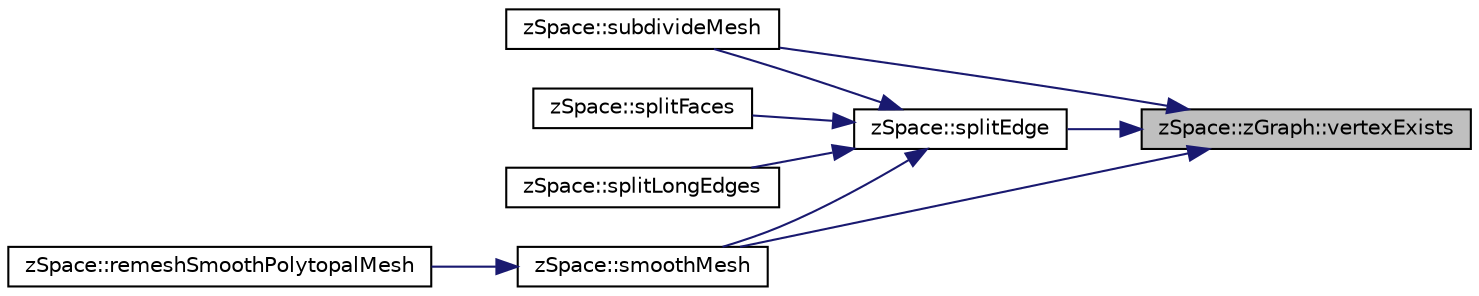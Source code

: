 digraph "zSpace::zGraph::vertexExists"
{
 // LATEX_PDF_SIZE
  edge [fontname="Helvetica",fontsize="10",labelfontname="Helvetica",labelfontsize="10"];
  node [fontname="Helvetica",fontsize="10",shape=record];
  rankdir="RL";
  Node435 [label="zSpace::zGraph::vertexExists",height=0.2,width=0.4,color="black", fillcolor="grey75", style="filled", fontcolor="black",tooltip="This method detemines if a vertex already exists at the input position."];
  Node435 -> Node436 [dir="back",color="midnightblue",fontsize="10",style="solid",fontname="Helvetica"];
  Node436 [label="zSpace::splitEdge",height=0.2,width=0.4,color="black", fillcolor="white", style="filled",URL="$group__z_mesh_modifiers.html#gae7cb2380ed0e9717421bf19db5817cd6",tooltip="This method splits an edge and inserts a vertex along the edge at the input factor."];
  Node436 -> Node437 [dir="back",color="midnightblue",fontsize="10",style="solid",fontname="Helvetica"];
  Node437 [label="zSpace::splitFaces",height=0.2,width=0.4,color="black", fillcolor="white", style="filled",URL="$group__z_mesh_modifiers.html#gaeda022d590a10b38c94e75bc0e278d80",tooltip="This method splits a set of edges and faces of a mesh in a continuous manner."];
  Node436 -> Node438 [dir="back",color="midnightblue",fontsize="10",style="solid",fontname="Helvetica"];
  Node438 [label="zSpace::subdivideMesh",height=0.2,width=0.4,color="black", fillcolor="white", style="filled",URL="$group__z_mesh_modifiers.html#ga8c3af5dd0f40d6f82fd23ceead47dc64",tooltip="This method subdivides all the faces and edges of the mesh."];
  Node436 -> Node439 [dir="back",color="midnightblue",fontsize="10",style="solid",fontname="Helvetica"];
  Node439 [label="zSpace::smoothMesh",height=0.2,width=0.4,color="black", fillcolor="white", style="filled",URL="$group__z_mesh_modifiers.html#ga41f9be96453c21ac7b33b2991c284775",tooltip="This method applies Catmull-Clark subdivision to the mesh."];
  Node439 -> Node440 [dir="back",color="midnightblue",fontsize="10",style="solid",fontname="Helvetica"];
  Node440 [label="zSpace::remeshSmoothPolytopalMesh",height=0.2,width=0.4,color="black", fillcolor="white", style="filled",URL="$group__z_polytopal.html#ga5dd7e372cf8287c0434778b2e58d41f1",tooltip="This method remeshes the smoothed polytopal mesh to have rulings in ony one direction."];
  Node436 -> Node441 [dir="back",color="midnightblue",fontsize="10",style="solid",fontname="Helvetica"];
  Node441 [label="zSpace::splitLongEdges",height=0.2,width=0.4,color="black", fillcolor="white", style="filled",URL="$group__z_mesh_modifiers.html#gad707c82ae843ee9aa108c078161881ca",tooltip="This method splits an edge longer than the given input value at its midpoint and triangulates the mes..."];
  Node435 -> Node438 [dir="back",color="midnightblue",fontsize="10",style="solid",fontname="Helvetica"];
  Node435 -> Node439 [dir="back",color="midnightblue",fontsize="10",style="solid",fontname="Helvetica"];
}
